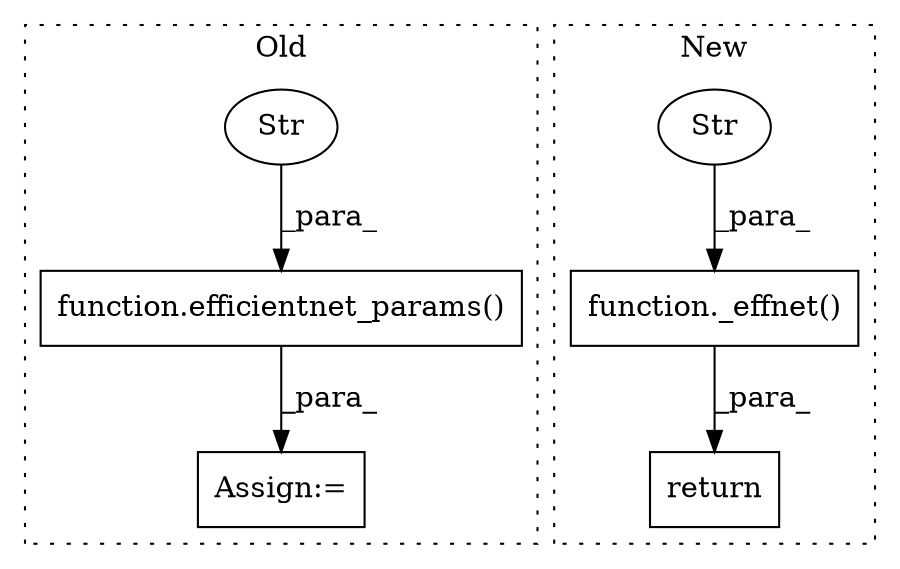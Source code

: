 digraph G {
subgraph cluster0 {
1 [label="function.efficientnet_params()" a="75" s="2466,2503" l="20,1" shape="box"];
3 [label="Str" a="66" s="2486" l="17" shape="ellipse"];
6 [label="Assign:=" a="68" s="2463" l="3" shape="box"];
label = "Old";
style="dotted";
}
subgraph cluster1 {
2 [label="return" a="93" s="5717" l="7" shape="box"];
4 [label="function._effnet()" a="75" s="5724,5776" l="8,11" shape="box"];
5 [label="Str" a="66" s="5732" l="17" shape="ellipse"];
label = "New";
style="dotted";
}
1 -> 6 [label="_para_"];
3 -> 1 [label="_para_"];
4 -> 2 [label="_para_"];
5 -> 4 [label="_para_"];
}